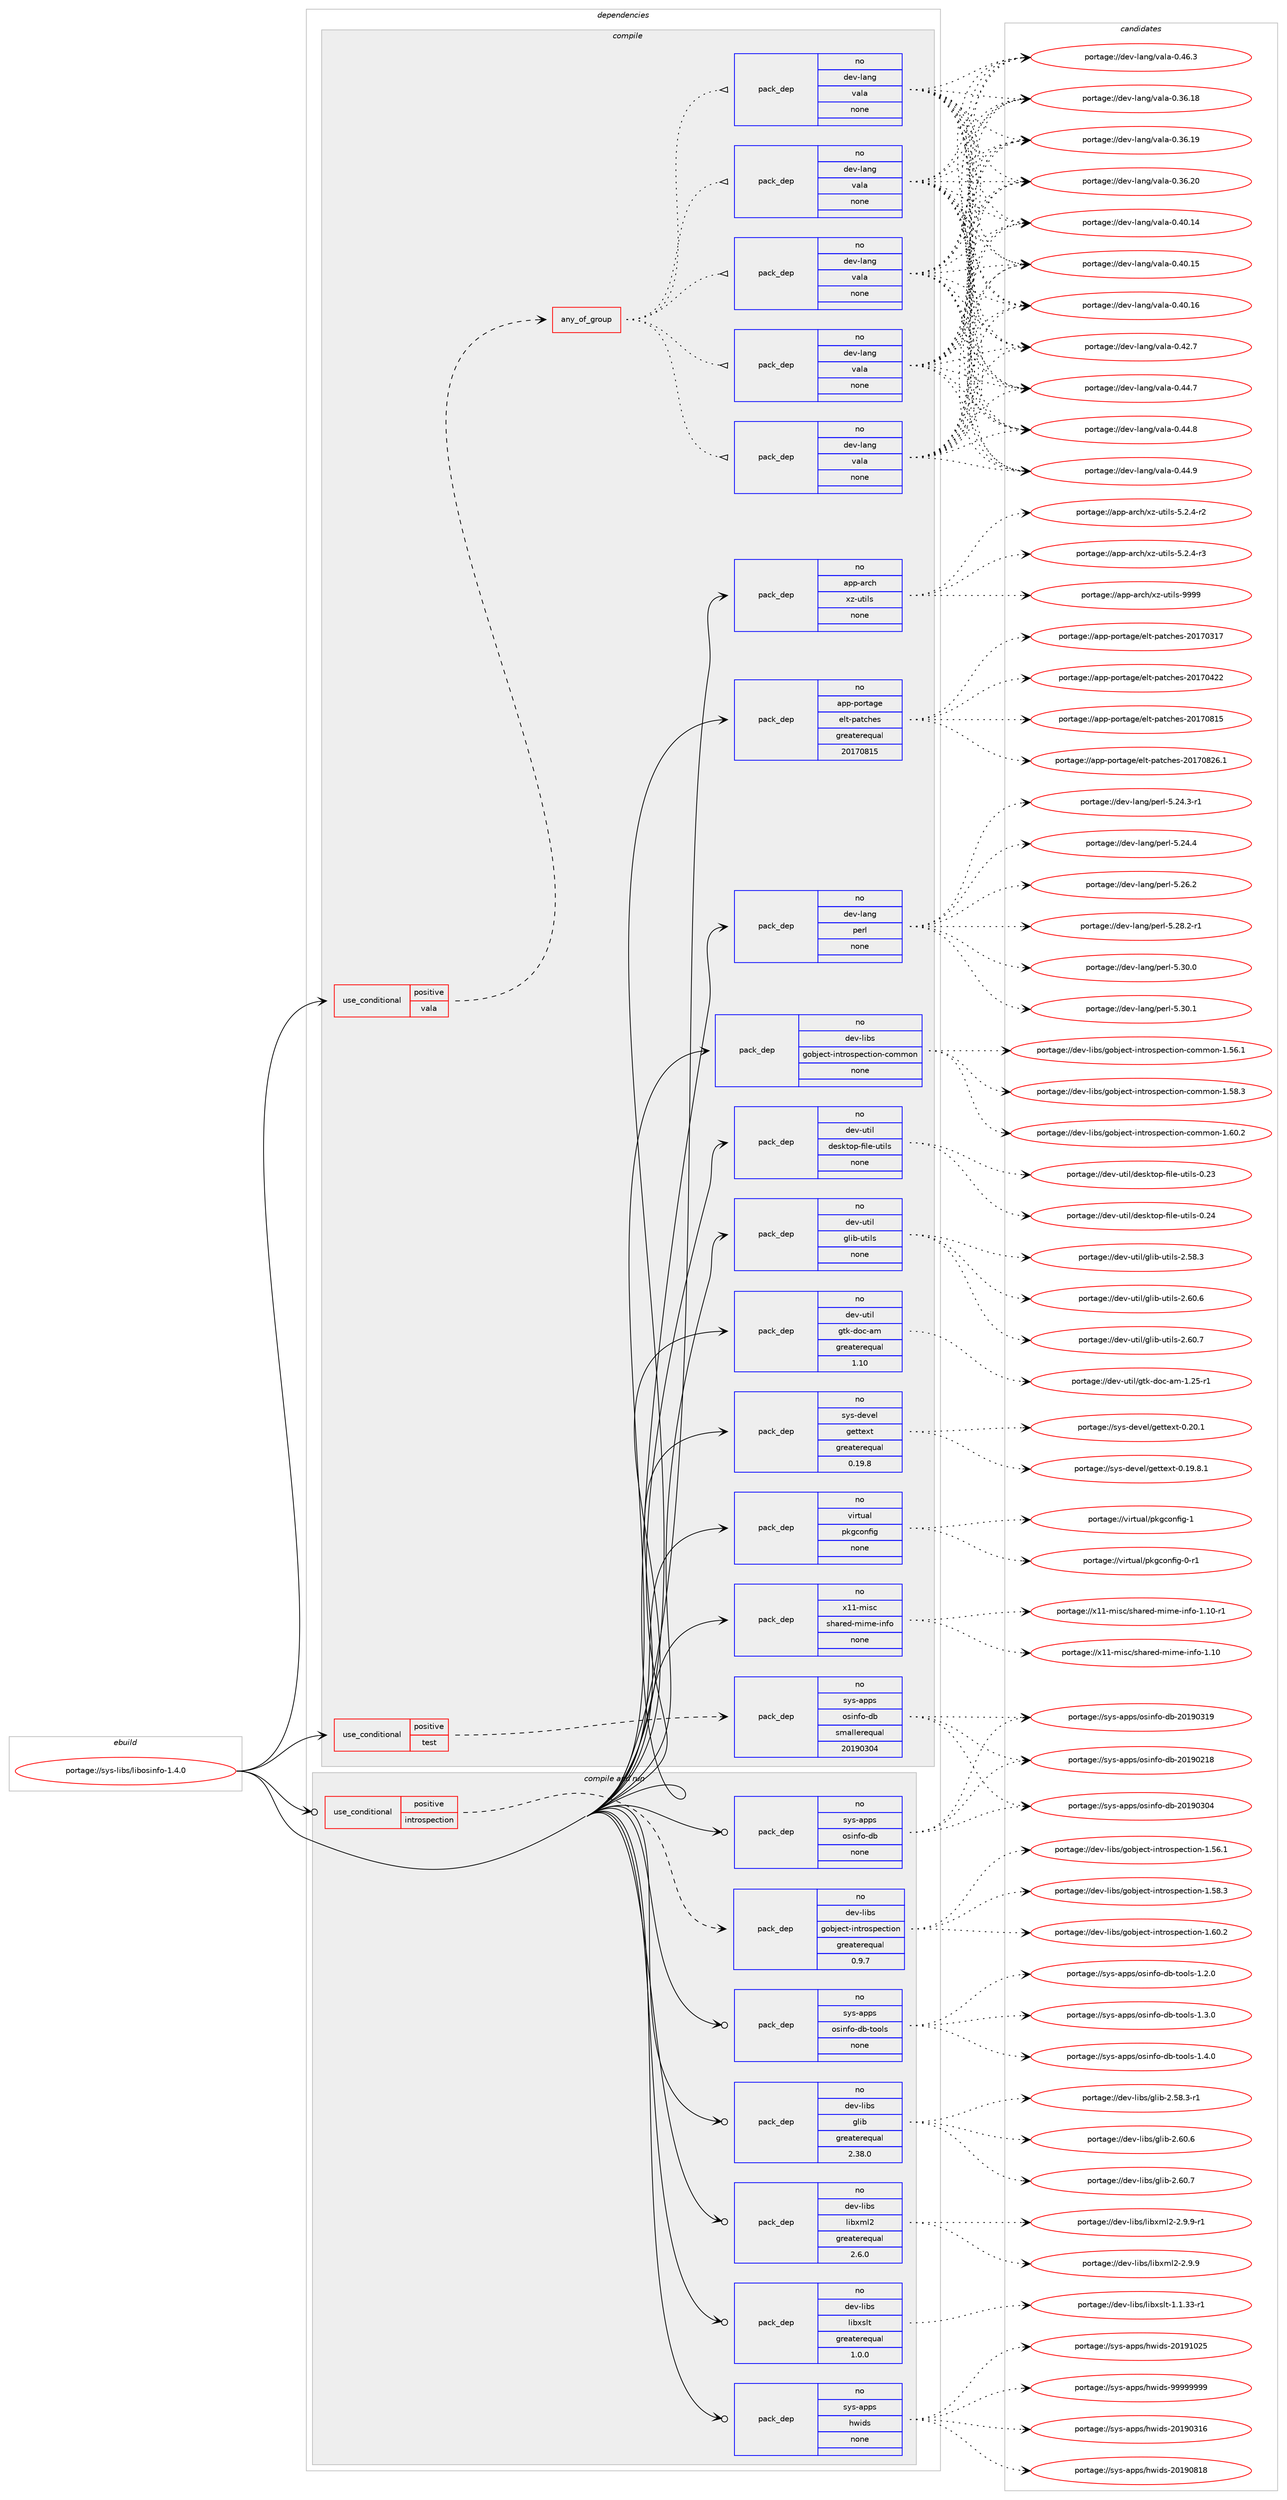 digraph prolog {

# *************
# Graph options
# *************

newrank=true;
concentrate=true;
compound=true;
graph [rankdir=LR,fontname=Helvetica,fontsize=10,ranksep=1.5];#, ranksep=2.5, nodesep=0.2];
edge  [arrowhead=vee];
node  [fontname=Helvetica,fontsize=10];

# **********
# The ebuild
# **********

subgraph cluster_leftcol {
color=gray;
rank=same;
label=<<i>ebuild</i>>;
id [label="portage://sys-libs/libosinfo-1.4.0", color=red, width=4, href="../sys-libs/libosinfo-1.4.0.svg"];
}

# ****************
# The dependencies
# ****************

subgraph cluster_midcol {
color=gray;
label=<<i>dependencies</i>>;
subgraph cluster_compile {
fillcolor="#eeeeee";
style=filled;
label=<<i>compile</i>>;
subgraph cond104386 {
dependency431591 [label=<<TABLE BORDER="0" CELLBORDER="1" CELLSPACING="0" CELLPADDING="4"><TR><TD ROWSPAN="3" CELLPADDING="10">use_conditional</TD></TR><TR><TD>positive</TD></TR><TR><TD>test</TD></TR></TABLE>>, shape=none, color=red];
subgraph pack319928 {
dependency431592 [label=<<TABLE BORDER="0" CELLBORDER="1" CELLSPACING="0" CELLPADDING="4" WIDTH="220"><TR><TD ROWSPAN="6" CELLPADDING="30">pack_dep</TD></TR><TR><TD WIDTH="110">no</TD></TR><TR><TD>sys-apps</TD></TR><TR><TD>osinfo-db</TD></TR><TR><TD>smallerequal</TD></TR><TR><TD>20190304</TD></TR></TABLE>>, shape=none, color=blue];
}
dependency431591:e -> dependency431592:w [weight=20,style="dashed",arrowhead="vee"];
}
id:e -> dependency431591:w [weight=20,style="solid",arrowhead="vee"];
subgraph cond104387 {
dependency431593 [label=<<TABLE BORDER="0" CELLBORDER="1" CELLSPACING="0" CELLPADDING="4"><TR><TD ROWSPAN="3" CELLPADDING="10">use_conditional</TD></TR><TR><TD>positive</TD></TR><TR><TD>vala</TD></TR></TABLE>>, shape=none, color=red];
subgraph any7024 {
dependency431594 [label=<<TABLE BORDER="0" CELLBORDER="1" CELLSPACING="0" CELLPADDING="4"><TR><TD CELLPADDING="10">any_of_group</TD></TR></TABLE>>, shape=none, color=red];subgraph pack319929 {
dependency431595 [label=<<TABLE BORDER="0" CELLBORDER="1" CELLSPACING="0" CELLPADDING="4" WIDTH="220"><TR><TD ROWSPAN="6" CELLPADDING="30">pack_dep</TD></TR><TR><TD WIDTH="110">no</TD></TR><TR><TD>dev-lang</TD></TR><TR><TD>vala</TD></TR><TR><TD>none</TD></TR><TR><TD></TD></TR></TABLE>>, shape=none, color=blue];
}
dependency431594:e -> dependency431595:w [weight=20,style="dotted",arrowhead="oinv"];
subgraph pack319930 {
dependency431596 [label=<<TABLE BORDER="0" CELLBORDER="1" CELLSPACING="0" CELLPADDING="4" WIDTH="220"><TR><TD ROWSPAN="6" CELLPADDING="30">pack_dep</TD></TR><TR><TD WIDTH="110">no</TD></TR><TR><TD>dev-lang</TD></TR><TR><TD>vala</TD></TR><TR><TD>none</TD></TR><TR><TD></TD></TR></TABLE>>, shape=none, color=blue];
}
dependency431594:e -> dependency431596:w [weight=20,style="dotted",arrowhead="oinv"];
subgraph pack319931 {
dependency431597 [label=<<TABLE BORDER="0" CELLBORDER="1" CELLSPACING="0" CELLPADDING="4" WIDTH="220"><TR><TD ROWSPAN="6" CELLPADDING="30">pack_dep</TD></TR><TR><TD WIDTH="110">no</TD></TR><TR><TD>dev-lang</TD></TR><TR><TD>vala</TD></TR><TR><TD>none</TD></TR><TR><TD></TD></TR></TABLE>>, shape=none, color=blue];
}
dependency431594:e -> dependency431597:w [weight=20,style="dotted",arrowhead="oinv"];
subgraph pack319932 {
dependency431598 [label=<<TABLE BORDER="0" CELLBORDER="1" CELLSPACING="0" CELLPADDING="4" WIDTH="220"><TR><TD ROWSPAN="6" CELLPADDING="30">pack_dep</TD></TR><TR><TD WIDTH="110">no</TD></TR><TR><TD>dev-lang</TD></TR><TR><TD>vala</TD></TR><TR><TD>none</TD></TR><TR><TD></TD></TR></TABLE>>, shape=none, color=blue];
}
dependency431594:e -> dependency431598:w [weight=20,style="dotted",arrowhead="oinv"];
subgraph pack319933 {
dependency431599 [label=<<TABLE BORDER="0" CELLBORDER="1" CELLSPACING="0" CELLPADDING="4" WIDTH="220"><TR><TD ROWSPAN="6" CELLPADDING="30">pack_dep</TD></TR><TR><TD WIDTH="110">no</TD></TR><TR><TD>dev-lang</TD></TR><TR><TD>vala</TD></TR><TR><TD>none</TD></TR><TR><TD></TD></TR></TABLE>>, shape=none, color=blue];
}
dependency431594:e -> dependency431599:w [weight=20,style="dotted",arrowhead="oinv"];
}
dependency431593:e -> dependency431594:w [weight=20,style="dashed",arrowhead="vee"];
}
id:e -> dependency431593:w [weight=20,style="solid",arrowhead="vee"];
subgraph pack319934 {
dependency431600 [label=<<TABLE BORDER="0" CELLBORDER="1" CELLSPACING="0" CELLPADDING="4" WIDTH="220"><TR><TD ROWSPAN="6" CELLPADDING="30">pack_dep</TD></TR><TR><TD WIDTH="110">no</TD></TR><TR><TD>app-arch</TD></TR><TR><TD>xz-utils</TD></TR><TR><TD>none</TD></TR><TR><TD></TD></TR></TABLE>>, shape=none, color=blue];
}
id:e -> dependency431600:w [weight=20,style="solid",arrowhead="vee"];
subgraph pack319935 {
dependency431601 [label=<<TABLE BORDER="0" CELLBORDER="1" CELLSPACING="0" CELLPADDING="4" WIDTH="220"><TR><TD ROWSPAN="6" CELLPADDING="30">pack_dep</TD></TR><TR><TD WIDTH="110">no</TD></TR><TR><TD>app-portage</TD></TR><TR><TD>elt-patches</TD></TR><TR><TD>greaterequal</TD></TR><TR><TD>20170815</TD></TR></TABLE>>, shape=none, color=blue];
}
id:e -> dependency431601:w [weight=20,style="solid",arrowhead="vee"];
subgraph pack319936 {
dependency431602 [label=<<TABLE BORDER="0" CELLBORDER="1" CELLSPACING="0" CELLPADDING="4" WIDTH="220"><TR><TD ROWSPAN="6" CELLPADDING="30">pack_dep</TD></TR><TR><TD WIDTH="110">no</TD></TR><TR><TD>dev-lang</TD></TR><TR><TD>perl</TD></TR><TR><TD>none</TD></TR><TR><TD></TD></TR></TABLE>>, shape=none, color=blue];
}
id:e -> dependency431602:w [weight=20,style="solid",arrowhead="vee"];
subgraph pack319937 {
dependency431603 [label=<<TABLE BORDER="0" CELLBORDER="1" CELLSPACING="0" CELLPADDING="4" WIDTH="220"><TR><TD ROWSPAN="6" CELLPADDING="30">pack_dep</TD></TR><TR><TD WIDTH="110">no</TD></TR><TR><TD>dev-libs</TD></TR><TR><TD>gobject-introspection-common</TD></TR><TR><TD>none</TD></TR><TR><TD></TD></TR></TABLE>>, shape=none, color=blue];
}
id:e -> dependency431603:w [weight=20,style="solid",arrowhead="vee"];
subgraph pack319938 {
dependency431604 [label=<<TABLE BORDER="0" CELLBORDER="1" CELLSPACING="0" CELLPADDING="4" WIDTH="220"><TR><TD ROWSPAN="6" CELLPADDING="30">pack_dep</TD></TR><TR><TD WIDTH="110">no</TD></TR><TR><TD>dev-util</TD></TR><TR><TD>desktop-file-utils</TD></TR><TR><TD>none</TD></TR><TR><TD></TD></TR></TABLE>>, shape=none, color=blue];
}
id:e -> dependency431604:w [weight=20,style="solid",arrowhead="vee"];
subgraph pack319939 {
dependency431605 [label=<<TABLE BORDER="0" CELLBORDER="1" CELLSPACING="0" CELLPADDING="4" WIDTH="220"><TR><TD ROWSPAN="6" CELLPADDING="30">pack_dep</TD></TR><TR><TD WIDTH="110">no</TD></TR><TR><TD>dev-util</TD></TR><TR><TD>glib-utils</TD></TR><TR><TD>none</TD></TR><TR><TD></TD></TR></TABLE>>, shape=none, color=blue];
}
id:e -> dependency431605:w [weight=20,style="solid",arrowhead="vee"];
subgraph pack319940 {
dependency431606 [label=<<TABLE BORDER="0" CELLBORDER="1" CELLSPACING="0" CELLPADDING="4" WIDTH="220"><TR><TD ROWSPAN="6" CELLPADDING="30">pack_dep</TD></TR><TR><TD WIDTH="110">no</TD></TR><TR><TD>dev-util</TD></TR><TR><TD>gtk-doc-am</TD></TR><TR><TD>greaterequal</TD></TR><TR><TD>1.10</TD></TR></TABLE>>, shape=none, color=blue];
}
id:e -> dependency431606:w [weight=20,style="solid",arrowhead="vee"];
subgraph pack319941 {
dependency431607 [label=<<TABLE BORDER="0" CELLBORDER="1" CELLSPACING="0" CELLPADDING="4" WIDTH="220"><TR><TD ROWSPAN="6" CELLPADDING="30">pack_dep</TD></TR><TR><TD WIDTH="110">no</TD></TR><TR><TD>sys-devel</TD></TR><TR><TD>gettext</TD></TR><TR><TD>greaterequal</TD></TR><TR><TD>0.19.8</TD></TR></TABLE>>, shape=none, color=blue];
}
id:e -> dependency431607:w [weight=20,style="solid",arrowhead="vee"];
subgraph pack319942 {
dependency431608 [label=<<TABLE BORDER="0" CELLBORDER="1" CELLSPACING="0" CELLPADDING="4" WIDTH="220"><TR><TD ROWSPAN="6" CELLPADDING="30">pack_dep</TD></TR><TR><TD WIDTH="110">no</TD></TR><TR><TD>virtual</TD></TR><TR><TD>pkgconfig</TD></TR><TR><TD>none</TD></TR><TR><TD></TD></TR></TABLE>>, shape=none, color=blue];
}
id:e -> dependency431608:w [weight=20,style="solid",arrowhead="vee"];
subgraph pack319943 {
dependency431609 [label=<<TABLE BORDER="0" CELLBORDER="1" CELLSPACING="0" CELLPADDING="4" WIDTH="220"><TR><TD ROWSPAN="6" CELLPADDING="30">pack_dep</TD></TR><TR><TD WIDTH="110">no</TD></TR><TR><TD>x11-misc</TD></TR><TR><TD>shared-mime-info</TD></TR><TR><TD>none</TD></TR><TR><TD></TD></TR></TABLE>>, shape=none, color=blue];
}
id:e -> dependency431609:w [weight=20,style="solid",arrowhead="vee"];
}
subgraph cluster_compileandrun {
fillcolor="#eeeeee";
style=filled;
label=<<i>compile and run</i>>;
subgraph cond104388 {
dependency431610 [label=<<TABLE BORDER="0" CELLBORDER="1" CELLSPACING="0" CELLPADDING="4"><TR><TD ROWSPAN="3" CELLPADDING="10">use_conditional</TD></TR><TR><TD>positive</TD></TR><TR><TD>introspection</TD></TR></TABLE>>, shape=none, color=red];
subgraph pack319944 {
dependency431611 [label=<<TABLE BORDER="0" CELLBORDER="1" CELLSPACING="0" CELLPADDING="4" WIDTH="220"><TR><TD ROWSPAN="6" CELLPADDING="30">pack_dep</TD></TR><TR><TD WIDTH="110">no</TD></TR><TR><TD>dev-libs</TD></TR><TR><TD>gobject-introspection</TD></TR><TR><TD>greaterequal</TD></TR><TR><TD>0.9.7</TD></TR></TABLE>>, shape=none, color=blue];
}
dependency431610:e -> dependency431611:w [weight=20,style="dashed",arrowhead="vee"];
}
id:e -> dependency431610:w [weight=20,style="solid",arrowhead="odotvee"];
subgraph pack319945 {
dependency431612 [label=<<TABLE BORDER="0" CELLBORDER="1" CELLSPACING="0" CELLPADDING="4" WIDTH="220"><TR><TD ROWSPAN="6" CELLPADDING="30">pack_dep</TD></TR><TR><TD WIDTH="110">no</TD></TR><TR><TD>dev-libs</TD></TR><TR><TD>glib</TD></TR><TR><TD>greaterequal</TD></TR><TR><TD>2.38.0</TD></TR></TABLE>>, shape=none, color=blue];
}
id:e -> dependency431612:w [weight=20,style="solid",arrowhead="odotvee"];
subgraph pack319946 {
dependency431613 [label=<<TABLE BORDER="0" CELLBORDER="1" CELLSPACING="0" CELLPADDING="4" WIDTH="220"><TR><TD ROWSPAN="6" CELLPADDING="30">pack_dep</TD></TR><TR><TD WIDTH="110">no</TD></TR><TR><TD>dev-libs</TD></TR><TR><TD>libxml2</TD></TR><TR><TD>greaterequal</TD></TR><TR><TD>2.6.0</TD></TR></TABLE>>, shape=none, color=blue];
}
id:e -> dependency431613:w [weight=20,style="solid",arrowhead="odotvee"];
subgraph pack319947 {
dependency431614 [label=<<TABLE BORDER="0" CELLBORDER="1" CELLSPACING="0" CELLPADDING="4" WIDTH="220"><TR><TD ROWSPAN="6" CELLPADDING="30">pack_dep</TD></TR><TR><TD WIDTH="110">no</TD></TR><TR><TD>dev-libs</TD></TR><TR><TD>libxslt</TD></TR><TR><TD>greaterequal</TD></TR><TR><TD>1.0.0</TD></TR></TABLE>>, shape=none, color=blue];
}
id:e -> dependency431614:w [weight=20,style="solid",arrowhead="odotvee"];
subgraph pack319948 {
dependency431615 [label=<<TABLE BORDER="0" CELLBORDER="1" CELLSPACING="0" CELLPADDING="4" WIDTH="220"><TR><TD ROWSPAN="6" CELLPADDING="30">pack_dep</TD></TR><TR><TD WIDTH="110">no</TD></TR><TR><TD>sys-apps</TD></TR><TR><TD>hwids</TD></TR><TR><TD>none</TD></TR><TR><TD></TD></TR></TABLE>>, shape=none, color=blue];
}
id:e -> dependency431615:w [weight=20,style="solid",arrowhead="odotvee"];
subgraph pack319949 {
dependency431616 [label=<<TABLE BORDER="0" CELLBORDER="1" CELLSPACING="0" CELLPADDING="4" WIDTH="220"><TR><TD ROWSPAN="6" CELLPADDING="30">pack_dep</TD></TR><TR><TD WIDTH="110">no</TD></TR><TR><TD>sys-apps</TD></TR><TR><TD>osinfo-db</TD></TR><TR><TD>none</TD></TR><TR><TD></TD></TR></TABLE>>, shape=none, color=blue];
}
id:e -> dependency431616:w [weight=20,style="solid",arrowhead="odotvee"];
subgraph pack319950 {
dependency431617 [label=<<TABLE BORDER="0" CELLBORDER="1" CELLSPACING="0" CELLPADDING="4" WIDTH="220"><TR><TD ROWSPAN="6" CELLPADDING="30">pack_dep</TD></TR><TR><TD WIDTH="110">no</TD></TR><TR><TD>sys-apps</TD></TR><TR><TD>osinfo-db-tools</TD></TR><TR><TD>none</TD></TR><TR><TD></TD></TR></TABLE>>, shape=none, color=blue];
}
id:e -> dependency431617:w [weight=20,style="solid",arrowhead="odotvee"];
}
subgraph cluster_run {
fillcolor="#eeeeee";
style=filled;
label=<<i>run</i>>;
}
}

# **************
# The candidates
# **************

subgraph cluster_choices {
rank=same;
color=gray;
label=<<i>candidates</i>>;

subgraph choice319928 {
color=black;
nodesep=1;
choiceportage1151211154597112112115471111151051101021114510098455048495748504956 [label="portage://sys-apps/osinfo-db-20190218", color=red, width=4,href="../sys-apps/osinfo-db-20190218.svg"];
choiceportage1151211154597112112115471111151051101021114510098455048495748514852 [label="portage://sys-apps/osinfo-db-20190304", color=red, width=4,href="../sys-apps/osinfo-db-20190304.svg"];
choiceportage1151211154597112112115471111151051101021114510098455048495748514957 [label="portage://sys-apps/osinfo-db-20190319", color=red, width=4,href="../sys-apps/osinfo-db-20190319.svg"];
dependency431592:e -> choiceportage1151211154597112112115471111151051101021114510098455048495748504956:w [style=dotted,weight="100"];
dependency431592:e -> choiceportage1151211154597112112115471111151051101021114510098455048495748514852:w [style=dotted,weight="100"];
dependency431592:e -> choiceportage1151211154597112112115471111151051101021114510098455048495748514957:w [style=dotted,weight="100"];
}
subgraph choice319929 {
color=black;
nodesep=1;
choiceportage10010111845108971101034711897108974548465154464956 [label="portage://dev-lang/vala-0.36.18", color=red, width=4,href="../dev-lang/vala-0.36.18.svg"];
choiceportage10010111845108971101034711897108974548465154464957 [label="portage://dev-lang/vala-0.36.19", color=red, width=4,href="../dev-lang/vala-0.36.19.svg"];
choiceportage10010111845108971101034711897108974548465154465048 [label="portage://dev-lang/vala-0.36.20", color=red, width=4,href="../dev-lang/vala-0.36.20.svg"];
choiceportage10010111845108971101034711897108974548465248464952 [label="portage://dev-lang/vala-0.40.14", color=red, width=4,href="../dev-lang/vala-0.40.14.svg"];
choiceportage10010111845108971101034711897108974548465248464953 [label="portage://dev-lang/vala-0.40.15", color=red, width=4,href="../dev-lang/vala-0.40.15.svg"];
choiceportage10010111845108971101034711897108974548465248464954 [label="portage://dev-lang/vala-0.40.16", color=red, width=4,href="../dev-lang/vala-0.40.16.svg"];
choiceportage100101118451089711010347118971089745484652504655 [label="portage://dev-lang/vala-0.42.7", color=red, width=4,href="../dev-lang/vala-0.42.7.svg"];
choiceportage100101118451089711010347118971089745484652524655 [label="portage://dev-lang/vala-0.44.7", color=red, width=4,href="../dev-lang/vala-0.44.7.svg"];
choiceportage100101118451089711010347118971089745484652524656 [label="portage://dev-lang/vala-0.44.8", color=red, width=4,href="../dev-lang/vala-0.44.8.svg"];
choiceportage100101118451089711010347118971089745484652524657 [label="portage://dev-lang/vala-0.44.9", color=red, width=4,href="../dev-lang/vala-0.44.9.svg"];
choiceportage100101118451089711010347118971089745484652544651 [label="portage://dev-lang/vala-0.46.3", color=red, width=4,href="../dev-lang/vala-0.46.3.svg"];
dependency431595:e -> choiceportage10010111845108971101034711897108974548465154464956:w [style=dotted,weight="100"];
dependency431595:e -> choiceportage10010111845108971101034711897108974548465154464957:w [style=dotted,weight="100"];
dependency431595:e -> choiceportage10010111845108971101034711897108974548465154465048:w [style=dotted,weight="100"];
dependency431595:e -> choiceportage10010111845108971101034711897108974548465248464952:w [style=dotted,weight="100"];
dependency431595:e -> choiceportage10010111845108971101034711897108974548465248464953:w [style=dotted,weight="100"];
dependency431595:e -> choiceportage10010111845108971101034711897108974548465248464954:w [style=dotted,weight="100"];
dependency431595:e -> choiceportage100101118451089711010347118971089745484652504655:w [style=dotted,weight="100"];
dependency431595:e -> choiceportage100101118451089711010347118971089745484652524655:w [style=dotted,weight="100"];
dependency431595:e -> choiceportage100101118451089711010347118971089745484652524656:w [style=dotted,weight="100"];
dependency431595:e -> choiceportage100101118451089711010347118971089745484652524657:w [style=dotted,weight="100"];
dependency431595:e -> choiceportage100101118451089711010347118971089745484652544651:w [style=dotted,weight="100"];
}
subgraph choice319930 {
color=black;
nodesep=1;
choiceportage10010111845108971101034711897108974548465154464956 [label="portage://dev-lang/vala-0.36.18", color=red, width=4,href="../dev-lang/vala-0.36.18.svg"];
choiceportage10010111845108971101034711897108974548465154464957 [label="portage://dev-lang/vala-0.36.19", color=red, width=4,href="../dev-lang/vala-0.36.19.svg"];
choiceportage10010111845108971101034711897108974548465154465048 [label="portage://dev-lang/vala-0.36.20", color=red, width=4,href="../dev-lang/vala-0.36.20.svg"];
choiceportage10010111845108971101034711897108974548465248464952 [label="portage://dev-lang/vala-0.40.14", color=red, width=4,href="../dev-lang/vala-0.40.14.svg"];
choiceportage10010111845108971101034711897108974548465248464953 [label="portage://dev-lang/vala-0.40.15", color=red, width=4,href="../dev-lang/vala-0.40.15.svg"];
choiceportage10010111845108971101034711897108974548465248464954 [label="portage://dev-lang/vala-0.40.16", color=red, width=4,href="../dev-lang/vala-0.40.16.svg"];
choiceportage100101118451089711010347118971089745484652504655 [label="portage://dev-lang/vala-0.42.7", color=red, width=4,href="../dev-lang/vala-0.42.7.svg"];
choiceportage100101118451089711010347118971089745484652524655 [label="portage://dev-lang/vala-0.44.7", color=red, width=4,href="../dev-lang/vala-0.44.7.svg"];
choiceportage100101118451089711010347118971089745484652524656 [label="portage://dev-lang/vala-0.44.8", color=red, width=4,href="../dev-lang/vala-0.44.8.svg"];
choiceportage100101118451089711010347118971089745484652524657 [label="portage://dev-lang/vala-0.44.9", color=red, width=4,href="../dev-lang/vala-0.44.9.svg"];
choiceportage100101118451089711010347118971089745484652544651 [label="portage://dev-lang/vala-0.46.3", color=red, width=4,href="../dev-lang/vala-0.46.3.svg"];
dependency431596:e -> choiceportage10010111845108971101034711897108974548465154464956:w [style=dotted,weight="100"];
dependency431596:e -> choiceportage10010111845108971101034711897108974548465154464957:w [style=dotted,weight="100"];
dependency431596:e -> choiceportage10010111845108971101034711897108974548465154465048:w [style=dotted,weight="100"];
dependency431596:e -> choiceportage10010111845108971101034711897108974548465248464952:w [style=dotted,weight="100"];
dependency431596:e -> choiceportage10010111845108971101034711897108974548465248464953:w [style=dotted,weight="100"];
dependency431596:e -> choiceportage10010111845108971101034711897108974548465248464954:w [style=dotted,weight="100"];
dependency431596:e -> choiceportage100101118451089711010347118971089745484652504655:w [style=dotted,weight="100"];
dependency431596:e -> choiceportage100101118451089711010347118971089745484652524655:w [style=dotted,weight="100"];
dependency431596:e -> choiceportage100101118451089711010347118971089745484652524656:w [style=dotted,weight="100"];
dependency431596:e -> choiceportage100101118451089711010347118971089745484652524657:w [style=dotted,weight="100"];
dependency431596:e -> choiceportage100101118451089711010347118971089745484652544651:w [style=dotted,weight="100"];
}
subgraph choice319931 {
color=black;
nodesep=1;
choiceportage10010111845108971101034711897108974548465154464956 [label="portage://dev-lang/vala-0.36.18", color=red, width=4,href="../dev-lang/vala-0.36.18.svg"];
choiceportage10010111845108971101034711897108974548465154464957 [label="portage://dev-lang/vala-0.36.19", color=red, width=4,href="../dev-lang/vala-0.36.19.svg"];
choiceportage10010111845108971101034711897108974548465154465048 [label="portage://dev-lang/vala-0.36.20", color=red, width=4,href="../dev-lang/vala-0.36.20.svg"];
choiceportage10010111845108971101034711897108974548465248464952 [label="portage://dev-lang/vala-0.40.14", color=red, width=4,href="../dev-lang/vala-0.40.14.svg"];
choiceportage10010111845108971101034711897108974548465248464953 [label="portage://dev-lang/vala-0.40.15", color=red, width=4,href="../dev-lang/vala-0.40.15.svg"];
choiceportage10010111845108971101034711897108974548465248464954 [label="portage://dev-lang/vala-0.40.16", color=red, width=4,href="../dev-lang/vala-0.40.16.svg"];
choiceportage100101118451089711010347118971089745484652504655 [label="portage://dev-lang/vala-0.42.7", color=red, width=4,href="../dev-lang/vala-0.42.7.svg"];
choiceportage100101118451089711010347118971089745484652524655 [label="portage://dev-lang/vala-0.44.7", color=red, width=4,href="../dev-lang/vala-0.44.7.svg"];
choiceportage100101118451089711010347118971089745484652524656 [label="portage://dev-lang/vala-0.44.8", color=red, width=4,href="../dev-lang/vala-0.44.8.svg"];
choiceportage100101118451089711010347118971089745484652524657 [label="portage://dev-lang/vala-0.44.9", color=red, width=4,href="../dev-lang/vala-0.44.9.svg"];
choiceportage100101118451089711010347118971089745484652544651 [label="portage://dev-lang/vala-0.46.3", color=red, width=4,href="../dev-lang/vala-0.46.3.svg"];
dependency431597:e -> choiceportage10010111845108971101034711897108974548465154464956:w [style=dotted,weight="100"];
dependency431597:e -> choiceportage10010111845108971101034711897108974548465154464957:w [style=dotted,weight="100"];
dependency431597:e -> choiceportage10010111845108971101034711897108974548465154465048:w [style=dotted,weight="100"];
dependency431597:e -> choiceportage10010111845108971101034711897108974548465248464952:w [style=dotted,weight="100"];
dependency431597:e -> choiceportage10010111845108971101034711897108974548465248464953:w [style=dotted,weight="100"];
dependency431597:e -> choiceportage10010111845108971101034711897108974548465248464954:w [style=dotted,weight="100"];
dependency431597:e -> choiceportage100101118451089711010347118971089745484652504655:w [style=dotted,weight="100"];
dependency431597:e -> choiceportage100101118451089711010347118971089745484652524655:w [style=dotted,weight="100"];
dependency431597:e -> choiceportage100101118451089711010347118971089745484652524656:w [style=dotted,weight="100"];
dependency431597:e -> choiceportage100101118451089711010347118971089745484652524657:w [style=dotted,weight="100"];
dependency431597:e -> choiceportage100101118451089711010347118971089745484652544651:w [style=dotted,weight="100"];
}
subgraph choice319932 {
color=black;
nodesep=1;
choiceportage10010111845108971101034711897108974548465154464956 [label="portage://dev-lang/vala-0.36.18", color=red, width=4,href="../dev-lang/vala-0.36.18.svg"];
choiceportage10010111845108971101034711897108974548465154464957 [label="portage://dev-lang/vala-0.36.19", color=red, width=4,href="../dev-lang/vala-0.36.19.svg"];
choiceportage10010111845108971101034711897108974548465154465048 [label="portage://dev-lang/vala-0.36.20", color=red, width=4,href="../dev-lang/vala-0.36.20.svg"];
choiceportage10010111845108971101034711897108974548465248464952 [label="portage://dev-lang/vala-0.40.14", color=red, width=4,href="../dev-lang/vala-0.40.14.svg"];
choiceportage10010111845108971101034711897108974548465248464953 [label="portage://dev-lang/vala-0.40.15", color=red, width=4,href="../dev-lang/vala-0.40.15.svg"];
choiceportage10010111845108971101034711897108974548465248464954 [label="portage://dev-lang/vala-0.40.16", color=red, width=4,href="../dev-lang/vala-0.40.16.svg"];
choiceportage100101118451089711010347118971089745484652504655 [label="portage://dev-lang/vala-0.42.7", color=red, width=4,href="../dev-lang/vala-0.42.7.svg"];
choiceportage100101118451089711010347118971089745484652524655 [label="portage://dev-lang/vala-0.44.7", color=red, width=4,href="../dev-lang/vala-0.44.7.svg"];
choiceportage100101118451089711010347118971089745484652524656 [label="portage://dev-lang/vala-0.44.8", color=red, width=4,href="../dev-lang/vala-0.44.8.svg"];
choiceportage100101118451089711010347118971089745484652524657 [label="portage://dev-lang/vala-0.44.9", color=red, width=4,href="../dev-lang/vala-0.44.9.svg"];
choiceportage100101118451089711010347118971089745484652544651 [label="portage://dev-lang/vala-0.46.3", color=red, width=4,href="../dev-lang/vala-0.46.3.svg"];
dependency431598:e -> choiceportage10010111845108971101034711897108974548465154464956:w [style=dotted,weight="100"];
dependency431598:e -> choiceportage10010111845108971101034711897108974548465154464957:w [style=dotted,weight="100"];
dependency431598:e -> choiceportage10010111845108971101034711897108974548465154465048:w [style=dotted,weight="100"];
dependency431598:e -> choiceportage10010111845108971101034711897108974548465248464952:w [style=dotted,weight="100"];
dependency431598:e -> choiceportage10010111845108971101034711897108974548465248464953:w [style=dotted,weight="100"];
dependency431598:e -> choiceportage10010111845108971101034711897108974548465248464954:w [style=dotted,weight="100"];
dependency431598:e -> choiceportage100101118451089711010347118971089745484652504655:w [style=dotted,weight="100"];
dependency431598:e -> choiceportage100101118451089711010347118971089745484652524655:w [style=dotted,weight="100"];
dependency431598:e -> choiceportage100101118451089711010347118971089745484652524656:w [style=dotted,weight="100"];
dependency431598:e -> choiceportage100101118451089711010347118971089745484652524657:w [style=dotted,weight="100"];
dependency431598:e -> choiceportage100101118451089711010347118971089745484652544651:w [style=dotted,weight="100"];
}
subgraph choice319933 {
color=black;
nodesep=1;
choiceportage10010111845108971101034711897108974548465154464956 [label="portage://dev-lang/vala-0.36.18", color=red, width=4,href="../dev-lang/vala-0.36.18.svg"];
choiceportage10010111845108971101034711897108974548465154464957 [label="portage://dev-lang/vala-0.36.19", color=red, width=4,href="../dev-lang/vala-0.36.19.svg"];
choiceportage10010111845108971101034711897108974548465154465048 [label="portage://dev-lang/vala-0.36.20", color=red, width=4,href="../dev-lang/vala-0.36.20.svg"];
choiceportage10010111845108971101034711897108974548465248464952 [label="portage://dev-lang/vala-0.40.14", color=red, width=4,href="../dev-lang/vala-0.40.14.svg"];
choiceportage10010111845108971101034711897108974548465248464953 [label="portage://dev-lang/vala-0.40.15", color=red, width=4,href="../dev-lang/vala-0.40.15.svg"];
choiceportage10010111845108971101034711897108974548465248464954 [label="portage://dev-lang/vala-0.40.16", color=red, width=4,href="../dev-lang/vala-0.40.16.svg"];
choiceportage100101118451089711010347118971089745484652504655 [label="portage://dev-lang/vala-0.42.7", color=red, width=4,href="../dev-lang/vala-0.42.7.svg"];
choiceportage100101118451089711010347118971089745484652524655 [label="portage://dev-lang/vala-0.44.7", color=red, width=4,href="../dev-lang/vala-0.44.7.svg"];
choiceportage100101118451089711010347118971089745484652524656 [label="portage://dev-lang/vala-0.44.8", color=red, width=4,href="../dev-lang/vala-0.44.8.svg"];
choiceportage100101118451089711010347118971089745484652524657 [label="portage://dev-lang/vala-0.44.9", color=red, width=4,href="../dev-lang/vala-0.44.9.svg"];
choiceportage100101118451089711010347118971089745484652544651 [label="portage://dev-lang/vala-0.46.3", color=red, width=4,href="../dev-lang/vala-0.46.3.svg"];
dependency431599:e -> choiceportage10010111845108971101034711897108974548465154464956:w [style=dotted,weight="100"];
dependency431599:e -> choiceportage10010111845108971101034711897108974548465154464957:w [style=dotted,weight="100"];
dependency431599:e -> choiceportage10010111845108971101034711897108974548465154465048:w [style=dotted,weight="100"];
dependency431599:e -> choiceportage10010111845108971101034711897108974548465248464952:w [style=dotted,weight="100"];
dependency431599:e -> choiceportage10010111845108971101034711897108974548465248464953:w [style=dotted,weight="100"];
dependency431599:e -> choiceportage10010111845108971101034711897108974548465248464954:w [style=dotted,weight="100"];
dependency431599:e -> choiceportage100101118451089711010347118971089745484652504655:w [style=dotted,weight="100"];
dependency431599:e -> choiceportage100101118451089711010347118971089745484652524655:w [style=dotted,weight="100"];
dependency431599:e -> choiceportage100101118451089711010347118971089745484652524656:w [style=dotted,weight="100"];
dependency431599:e -> choiceportage100101118451089711010347118971089745484652524657:w [style=dotted,weight="100"];
dependency431599:e -> choiceportage100101118451089711010347118971089745484652544651:w [style=dotted,weight="100"];
}
subgraph choice319934 {
color=black;
nodesep=1;
choiceportage9711211245971149910447120122451171161051081154553465046524511450 [label="portage://app-arch/xz-utils-5.2.4-r2", color=red, width=4,href="../app-arch/xz-utils-5.2.4-r2.svg"];
choiceportage9711211245971149910447120122451171161051081154553465046524511451 [label="portage://app-arch/xz-utils-5.2.4-r3", color=red, width=4,href="../app-arch/xz-utils-5.2.4-r3.svg"];
choiceportage9711211245971149910447120122451171161051081154557575757 [label="portage://app-arch/xz-utils-9999", color=red, width=4,href="../app-arch/xz-utils-9999.svg"];
dependency431600:e -> choiceportage9711211245971149910447120122451171161051081154553465046524511450:w [style=dotted,weight="100"];
dependency431600:e -> choiceportage9711211245971149910447120122451171161051081154553465046524511451:w [style=dotted,weight="100"];
dependency431600:e -> choiceportage9711211245971149910447120122451171161051081154557575757:w [style=dotted,weight="100"];
}
subgraph choice319935 {
color=black;
nodesep=1;
choiceportage97112112451121111141169710310147101108116451129711699104101115455048495548514955 [label="portage://app-portage/elt-patches-20170317", color=red, width=4,href="../app-portage/elt-patches-20170317.svg"];
choiceportage97112112451121111141169710310147101108116451129711699104101115455048495548525050 [label="portage://app-portage/elt-patches-20170422", color=red, width=4,href="../app-portage/elt-patches-20170422.svg"];
choiceportage97112112451121111141169710310147101108116451129711699104101115455048495548564953 [label="portage://app-portage/elt-patches-20170815", color=red, width=4,href="../app-portage/elt-patches-20170815.svg"];
choiceportage971121124511211111411697103101471011081164511297116991041011154550484955485650544649 [label="portage://app-portage/elt-patches-20170826.1", color=red, width=4,href="../app-portage/elt-patches-20170826.1.svg"];
dependency431601:e -> choiceportage97112112451121111141169710310147101108116451129711699104101115455048495548514955:w [style=dotted,weight="100"];
dependency431601:e -> choiceportage97112112451121111141169710310147101108116451129711699104101115455048495548525050:w [style=dotted,weight="100"];
dependency431601:e -> choiceportage97112112451121111141169710310147101108116451129711699104101115455048495548564953:w [style=dotted,weight="100"];
dependency431601:e -> choiceportage971121124511211111411697103101471011081164511297116991041011154550484955485650544649:w [style=dotted,weight="100"];
}
subgraph choice319936 {
color=black;
nodesep=1;
choiceportage100101118451089711010347112101114108455346505246514511449 [label="portage://dev-lang/perl-5.24.3-r1", color=red, width=4,href="../dev-lang/perl-5.24.3-r1.svg"];
choiceportage10010111845108971101034711210111410845534650524652 [label="portage://dev-lang/perl-5.24.4", color=red, width=4,href="../dev-lang/perl-5.24.4.svg"];
choiceportage10010111845108971101034711210111410845534650544650 [label="portage://dev-lang/perl-5.26.2", color=red, width=4,href="../dev-lang/perl-5.26.2.svg"];
choiceportage100101118451089711010347112101114108455346505646504511449 [label="portage://dev-lang/perl-5.28.2-r1", color=red, width=4,href="../dev-lang/perl-5.28.2-r1.svg"];
choiceportage10010111845108971101034711210111410845534651484648 [label="portage://dev-lang/perl-5.30.0", color=red, width=4,href="../dev-lang/perl-5.30.0.svg"];
choiceportage10010111845108971101034711210111410845534651484649 [label="portage://dev-lang/perl-5.30.1", color=red, width=4,href="../dev-lang/perl-5.30.1.svg"];
dependency431602:e -> choiceportage100101118451089711010347112101114108455346505246514511449:w [style=dotted,weight="100"];
dependency431602:e -> choiceportage10010111845108971101034711210111410845534650524652:w [style=dotted,weight="100"];
dependency431602:e -> choiceportage10010111845108971101034711210111410845534650544650:w [style=dotted,weight="100"];
dependency431602:e -> choiceportage100101118451089711010347112101114108455346505646504511449:w [style=dotted,weight="100"];
dependency431602:e -> choiceportage10010111845108971101034711210111410845534651484648:w [style=dotted,weight="100"];
dependency431602:e -> choiceportage10010111845108971101034711210111410845534651484649:w [style=dotted,weight="100"];
}
subgraph choice319937 {
color=black;
nodesep=1;
choiceportage10010111845108105981154710311198106101991164510511011611411111511210199116105111110459911110910911111045494653544649 [label="portage://dev-libs/gobject-introspection-common-1.56.1", color=red, width=4,href="../dev-libs/gobject-introspection-common-1.56.1.svg"];
choiceportage10010111845108105981154710311198106101991164510511011611411111511210199116105111110459911110910911111045494653564651 [label="portage://dev-libs/gobject-introspection-common-1.58.3", color=red, width=4,href="../dev-libs/gobject-introspection-common-1.58.3.svg"];
choiceportage10010111845108105981154710311198106101991164510511011611411111511210199116105111110459911110910911111045494654484650 [label="portage://dev-libs/gobject-introspection-common-1.60.2", color=red, width=4,href="../dev-libs/gobject-introspection-common-1.60.2.svg"];
dependency431603:e -> choiceportage10010111845108105981154710311198106101991164510511011611411111511210199116105111110459911110910911111045494653544649:w [style=dotted,weight="100"];
dependency431603:e -> choiceportage10010111845108105981154710311198106101991164510511011611411111511210199116105111110459911110910911111045494653564651:w [style=dotted,weight="100"];
dependency431603:e -> choiceportage10010111845108105981154710311198106101991164510511011611411111511210199116105111110459911110910911111045494654484650:w [style=dotted,weight="100"];
}
subgraph choice319938 {
color=black;
nodesep=1;
choiceportage100101118451171161051084710010111510711611111245102105108101451171161051081154548465051 [label="portage://dev-util/desktop-file-utils-0.23", color=red, width=4,href="../dev-util/desktop-file-utils-0.23.svg"];
choiceportage100101118451171161051084710010111510711611111245102105108101451171161051081154548465052 [label="portage://dev-util/desktop-file-utils-0.24", color=red, width=4,href="../dev-util/desktop-file-utils-0.24.svg"];
dependency431604:e -> choiceportage100101118451171161051084710010111510711611111245102105108101451171161051081154548465051:w [style=dotted,weight="100"];
dependency431604:e -> choiceportage100101118451171161051084710010111510711611111245102105108101451171161051081154548465052:w [style=dotted,weight="100"];
}
subgraph choice319939 {
color=black;
nodesep=1;
choiceportage1001011184511711610510847103108105984511711610510811545504653564651 [label="portage://dev-util/glib-utils-2.58.3", color=red, width=4,href="../dev-util/glib-utils-2.58.3.svg"];
choiceportage1001011184511711610510847103108105984511711610510811545504654484654 [label="portage://dev-util/glib-utils-2.60.6", color=red, width=4,href="../dev-util/glib-utils-2.60.6.svg"];
choiceportage1001011184511711610510847103108105984511711610510811545504654484655 [label="portage://dev-util/glib-utils-2.60.7", color=red, width=4,href="../dev-util/glib-utils-2.60.7.svg"];
dependency431605:e -> choiceportage1001011184511711610510847103108105984511711610510811545504653564651:w [style=dotted,weight="100"];
dependency431605:e -> choiceportage1001011184511711610510847103108105984511711610510811545504654484654:w [style=dotted,weight="100"];
dependency431605:e -> choiceportage1001011184511711610510847103108105984511711610510811545504654484655:w [style=dotted,weight="100"];
}
subgraph choice319940 {
color=black;
nodesep=1;
choiceportage10010111845117116105108471031161074510011199459710945494650534511449 [label="portage://dev-util/gtk-doc-am-1.25-r1", color=red, width=4,href="../dev-util/gtk-doc-am-1.25-r1.svg"];
dependency431606:e -> choiceportage10010111845117116105108471031161074510011199459710945494650534511449:w [style=dotted,weight="100"];
}
subgraph choice319941 {
color=black;
nodesep=1;
choiceportage1151211154510010111810110847103101116116101120116454846495746564649 [label="portage://sys-devel/gettext-0.19.8.1", color=red, width=4,href="../sys-devel/gettext-0.19.8.1.svg"];
choiceportage115121115451001011181011084710310111611610112011645484650484649 [label="portage://sys-devel/gettext-0.20.1", color=red, width=4,href="../sys-devel/gettext-0.20.1.svg"];
dependency431607:e -> choiceportage1151211154510010111810110847103101116116101120116454846495746564649:w [style=dotted,weight="100"];
dependency431607:e -> choiceportage115121115451001011181011084710310111611610112011645484650484649:w [style=dotted,weight="100"];
}
subgraph choice319942 {
color=black;
nodesep=1;
choiceportage11810511411611797108471121071039911111010210510345484511449 [label="portage://virtual/pkgconfig-0-r1", color=red, width=4,href="../virtual/pkgconfig-0-r1.svg"];
choiceportage1181051141161179710847112107103991111101021051034549 [label="portage://virtual/pkgconfig-1", color=red, width=4,href="../virtual/pkgconfig-1.svg"];
dependency431608:e -> choiceportage11810511411611797108471121071039911111010210510345484511449:w [style=dotted,weight="100"];
dependency431608:e -> choiceportage1181051141161179710847112107103991111101021051034549:w [style=dotted,weight="100"];
}
subgraph choice319943 {
color=black;
nodesep=1;
choiceportage12049494510910511599471151049711410110045109105109101451051101021114549464948 [label="portage://x11-misc/shared-mime-info-1.10", color=red, width=4,href="../x11-misc/shared-mime-info-1.10.svg"];
choiceportage120494945109105115994711510497114101100451091051091014510511010211145494649484511449 [label="portage://x11-misc/shared-mime-info-1.10-r1", color=red, width=4,href="../x11-misc/shared-mime-info-1.10-r1.svg"];
dependency431609:e -> choiceportage12049494510910511599471151049711410110045109105109101451051101021114549464948:w [style=dotted,weight="100"];
dependency431609:e -> choiceportage120494945109105115994711510497114101100451091051091014510511010211145494649484511449:w [style=dotted,weight="100"];
}
subgraph choice319944 {
color=black;
nodesep=1;
choiceportage1001011184510810598115471031119810610199116451051101161141111151121019911610511111045494653544649 [label="portage://dev-libs/gobject-introspection-1.56.1", color=red, width=4,href="../dev-libs/gobject-introspection-1.56.1.svg"];
choiceportage1001011184510810598115471031119810610199116451051101161141111151121019911610511111045494653564651 [label="portage://dev-libs/gobject-introspection-1.58.3", color=red, width=4,href="../dev-libs/gobject-introspection-1.58.3.svg"];
choiceportage1001011184510810598115471031119810610199116451051101161141111151121019911610511111045494654484650 [label="portage://dev-libs/gobject-introspection-1.60.2", color=red, width=4,href="../dev-libs/gobject-introspection-1.60.2.svg"];
dependency431611:e -> choiceportage1001011184510810598115471031119810610199116451051101161141111151121019911610511111045494653544649:w [style=dotted,weight="100"];
dependency431611:e -> choiceportage1001011184510810598115471031119810610199116451051101161141111151121019911610511111045494653564651:w [style=dotted,weight="100"];
dependency431611:e -> choiceportage1001011184510810598115471031119810610199116451051101161141111151121019911610511111045494654484650:w [style=dotted,weight="100"];
}
subgraph choice319945 {
color=black;
nodesep=1;
choiceportage10010111845108105981154710310810598455046535646514511449 [label="portage://dev-libs/glib-2.58.3-r1", color=red, width=4,href="../dev-libs/glib-2.58.3-r1.svg"];
choiceportage1001011184510810598115471031081059845504654484654 [label="portage://dev-libs/glib-2.60.6", color=red, width=4,href="../dev-libs/glib-2.60.6.svg"];
choiceportage1001011184510810598115471031081059845504654484655 [label="portage://dev-libs/glib-2.60.7", color=red, width=4,href="../dev-libs/glib-2.60.7.svg"];
dependency431612:e -> choiceportage10010111845108105981154710310810598455046535646514511449:w [style=dotted,weight="100"];
dependency431612:e -> choiceportage1001011184510810598115471031081059845504654484654:w [style=dotted,weight="100"];
dependency431612:e -> choiceportage1001011184510810598115471031081059845504654484655:w [style=dotted,weight="100"];
}
subgraph choice319946 {
color=black;
nodesep=1;
choiceportage1001011184510810598115471081059812010910850455046574657 [label="portage://dev-libs/libxml2-2.9.9", color=red, width=4,href="../dev-libs/libxml2-2.9.9.svg"];
choiceportage10010111845108105981154710810598120109108504550465746574511449 [label="portage://dev-libs/libxml2-2.9.9-r1", color=red, width=4,href="../dev-libs/libxml2-2.9.9-r1.svg"];
dependency431613:e -> choiceportage1001011184510810598115471081059812010910850455046574657:w [style=dotted,weight="100"];
dependency431613:e -> choiceportage10010111845108105981154710810598120109108504550465746574511449:w [style=dotted,weight="100"];
}
subgraph choice319947 {
color=black;
nodesep=1;
choiceportage10010111845108105981154710810598120115108116454946494651514511449 [label="portage://dev-libs/libxslt-1.1.33-r1", color=red, width=4,href="../dev-libs/libxslt-1.1.33-r1.svg"];
dependency431614:e -> choiceportage10010111845108105981154710810598120115108116454946494651514511449:w [style=dotted,weight="100"];
}
subgraph choice319948 {
color=black;
nodesep=1;
choiceportage115121115459711211211547104119105100115455048495748514954 [label="portage://sys-apps/hwids-20190316", color=red, width=4,href="../sys-apps/hwids-20190316.svg"];
choiceportage115121115459711211211547104119105100115455048495748564956 [label="portage://sys-apps/hwids-20190818", color=red, width=4,href="../sys-apps/hwids-20190818.svg"];
choiceportage115121115459711211211547104119105100115455048495749485053 [label="portage://sys-apps/hwids-20191025", color=red, width=4,href="../sys-apps/hwids-20191025.svg"];
choiceportage115121115459711211211547104119105100115455757575757575757 [label="portage://sys-apps/hwids-99999999", color=red, width=4,href="../sys-apps/hwids-99999999.svg"];
dependency431615:e -> choiceportage115121115459711211211547104119105100115455048495748514954:w [style=dotted,weight="100"];
dependency431615:e -> choiceportage115121115459711211211547104119105100115455048495748564956:w [style=dotted,weight="100"];
dependency431615:e -> choiceportage115121115459711211211547104119105100115455048495749485053:w [style=dotted,weight="100"];
dependency431615:e -> choiceportage115121115459711211211547104119105100115455757575757575757:w [style=dotted,weight="100"];
}
subgraph choice319949 {
color=black;
nodesep=1;
choiceportage1151211154597112112115471111151051101021114510098455048495748504956 [label="portage://sys-apps/osinfo-db-20190218", color=red, width=4,href="../sys-apps/osinfo-db-20190218.svg"];
choiceportage1151211154597112112115471111151051101021114510098455048495748514852 [label="portage://sys-apps/osinfo-db-20190304", color=red, width=4,href="../sys-apps/osinfo-db-20190304.svg"];
choiceportage1151211154597112112115471111151051101021114510098455048495748514957 [label="portage://sys-apps/osinfo-db-20190319", color=red, width=4,href="../sys-apps/osinfo-db-20190319.svg"];
dependency431616:e -> choiceportage1151211154597112112115471111151051101021114510098455048495748504956:w [style=dotted,weight="100"];
dependency431616:e -> choiceportage1151211154597112112115471111151051101021114510098455048495748514852:w [style=dotted,weight="100"];
dependency431616:e -> choiceportage1151211154597112112115471111151051101021114510098455048495748514957:w [style=dotted,weight="100"];
}
subgraph choice319950 {
color=black;
nodesep=1;
choiceportage115121115459711211211547111115105110102111451009845116111111108115454946504648 [label="portage://sys-apps/osinfo-db-tools-1.2.0", color=red, width=4,href="../sys-apps/osinfo-db-tools-1.2.0.svg"];
choiceportage115121115459711211211547111115105110102111451009845116111111108115454946514648 [label="portage://sys-apps/osinfo-db-tools-1.3.0", color=red, width=4,href="../sys-apps/osinfo-db-tools-1.3.0.svg"];
choiceportage115121115459711211211547111115105110102111451009845116111111108115454946524648 [label="portage://sys-apps/osinfo-db-tools-1.4.0", color=red, width=4,href="../sys-apps/osinfo-db-tools-1.4.0.svg"];
dependency431617:e -> choiceportage115121115459711211211547111115105110102111451009845116111111108115454946504648:w [style=dotted,weight="100"];
dependency431617:e -> choiceportage115121115459711211211547111115105110102111451009845116111111108115454946514648:w [style=dotted,weight="100"];
dependency431617:e -> choiceportage115121115459711211211547111115105110102111451009845116111111108115454946524648:w [style=dotted,weight="100"];
}
}

}
